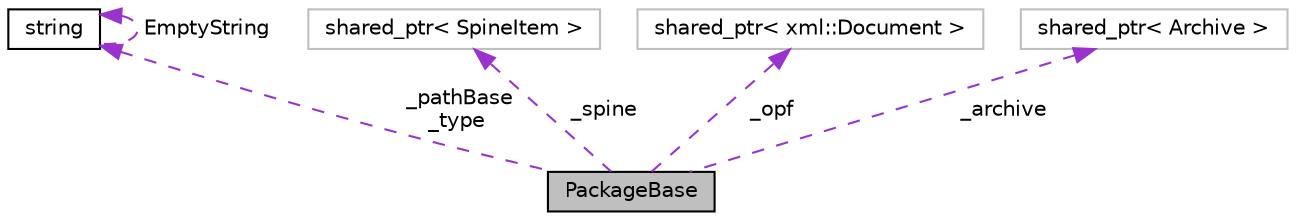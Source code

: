 digraph "PackageBase"
{
  edge [fontname="Helvetica",fontsize="10",labelfontname="Helvetica",labelfontsize="10"];
  node [fontname="Helvetica",fontsize="10",shape=record];
  Node1 [label="PackageBase",height=0.2,width=0.4,color="black", fillcolor="grey75", style="filled" fontcolor="black"];
  Node2 -> Node1 [dir="back",color="darkorchid3",fontsize="10",style="dashed",label=" _pathBase\n_type" ,fontname="Helvetica"];
  Node2 [label="string",height=0.2,width=0.4,color="black", fillcolor="white", style="filled",URL="$classstring.xhtml"];
  Node2 -> Node2 [dir="back",color="darkorchid3",fontsize="10",style="dashed",label=" EmptyString" ,fontname="Helvetica"];
  Node3 -> Node1 [dir="back",color="darkorchid3",fontsize="10",style="dashed",label=" _spine" ,fontname="Helvetica"];
  Node3 [label="shared_ptr\< SpineItem \>",height=0.2,width=0.4,color="grey75", fillcolor="white", style="filled"];
  Node4 -> Node1 [dir="back",color="darkorchid3",fontsize="10",style="dashed",label=" _opf" ,fontname="Helvetica"];
  Node4 [label="shared_ptr\< xml::Document \>",height=0.2,width=0.4,color="grey75", fillcolor="white", style="filled"];
  Node5 -> Node1 [dir="back",color="darkorchid3",fontsize="10",style="dashed",label=" _archive" ,fontname="Helvetica"];
  Node5 [label="shared_ptr\< Archive \>",height=0.2,width=0.4,color="grey75", fillcolor="white", style="filled"];
}
